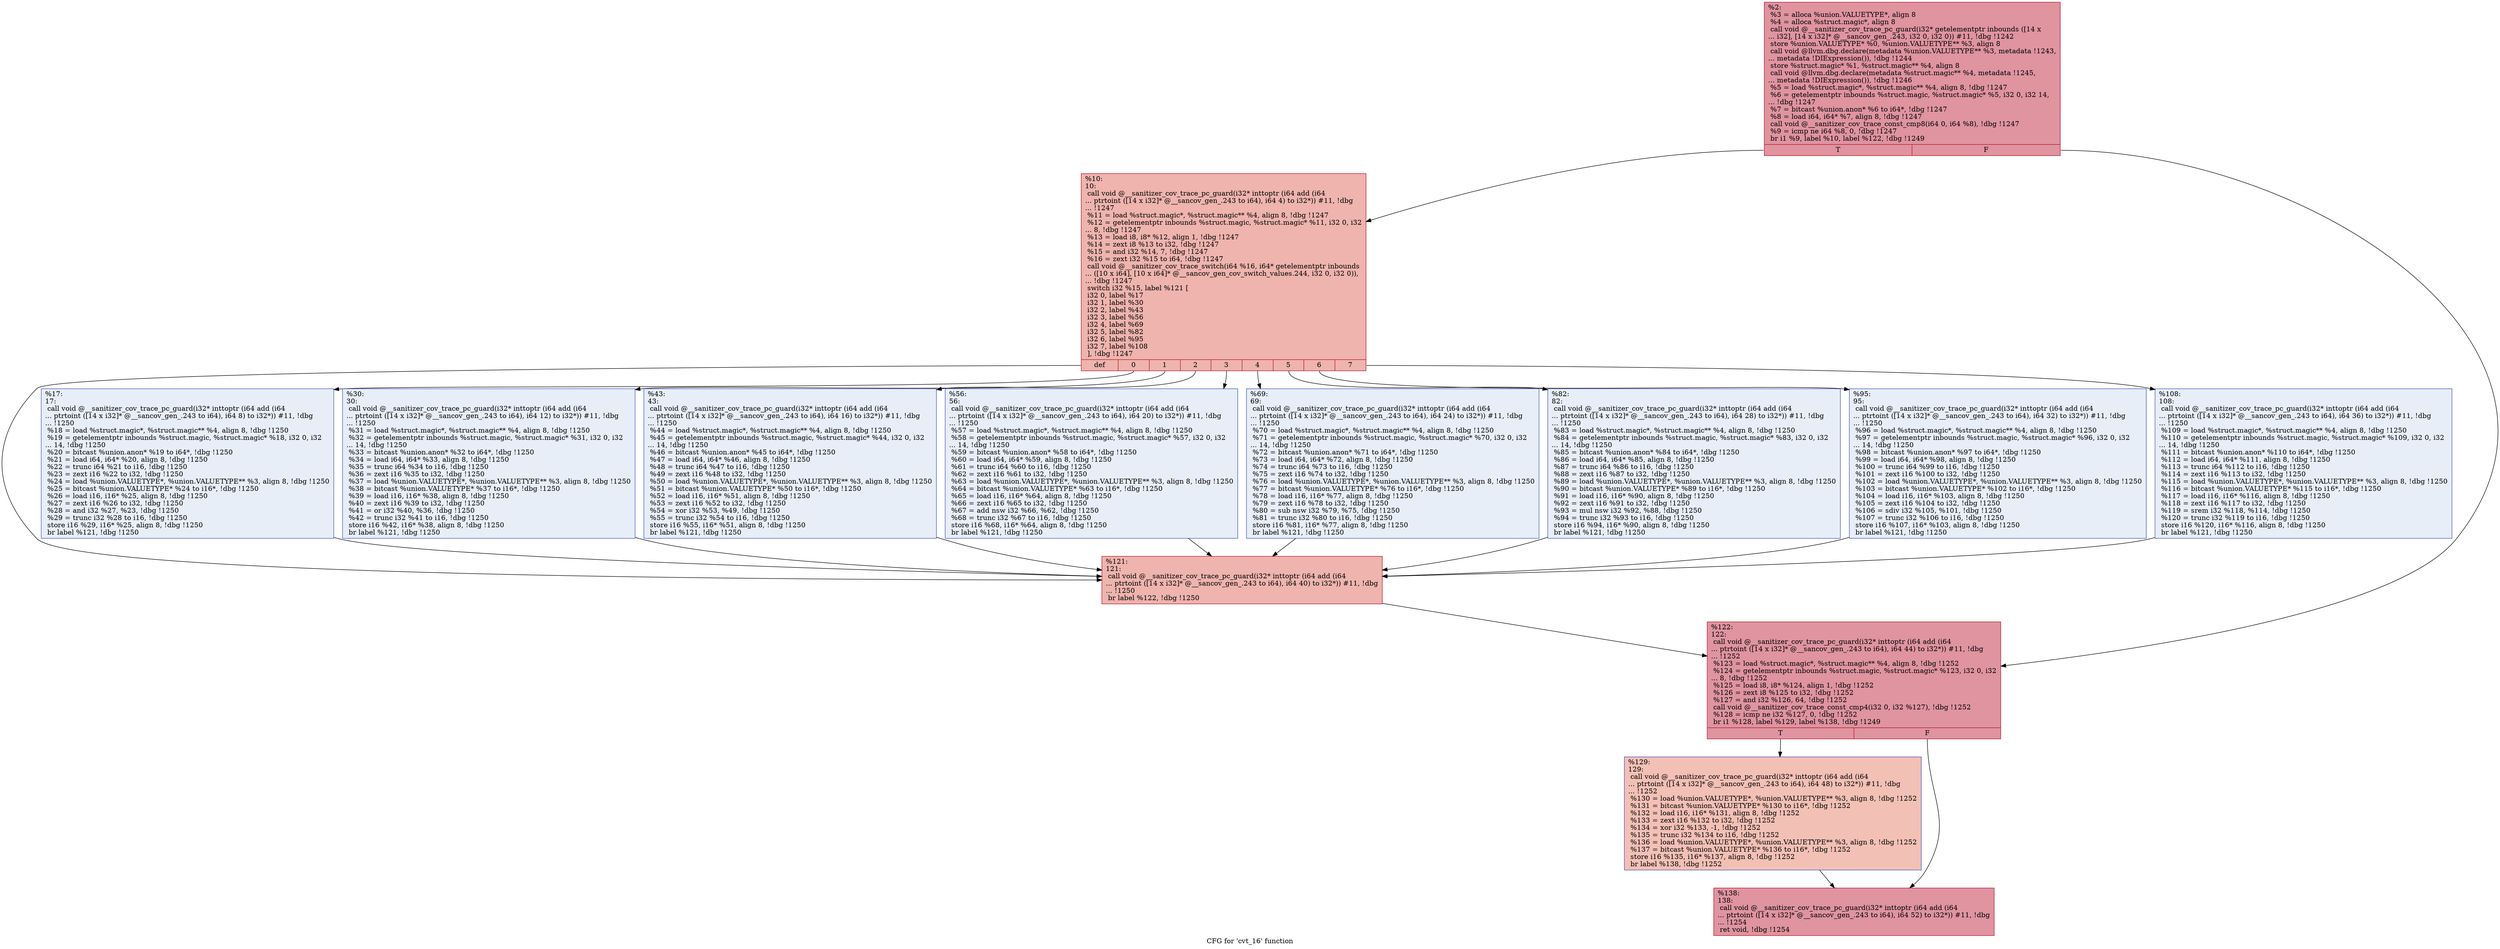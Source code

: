 digraph "CFG for 'cvt_16' function" {
	label="CFG for 'cvt_16' function";

	Node0x564cce730a90 [shape=record,color="#b70d28ff", style=filled, fillcolor="#b70d2870",label="{%2:\l  %3 = alloca %union.VALUETYPE*, align 8\l  %4 = alloca %struct.magic*, align 8\l  call void @__sanitizer_cov_trace_pc_guard(i32* getelementptr inbounds ([14 x\l... i32], [14 x i32]* @__sancov_gen_.243, i32 0, i32 0)) #11, !dbg !1242\l  store %union.VALUETYPE* %0, %union.VALUETYPE** %3, align 8\l  call void @llvm.dbg.declare(metadata %union.VALUETYPE** %3, metadata !1243,\l... metadata !DIExpression()), !dbg !1244\l  store %struct.magic* %1, %struct.magic** %4, align 8\l  call void @llvm.dbg.declare(metadata %struct.magic** %4, metadata !1245,\l... metadata !DIExpression()), !dbg !1246\l  %5 = load %struct.magic*, %struct.magic** %4, align 8, !dbg !1247\l  %6 = getelementptr inbounds %struct.magic, %struct.magic* %5, i32 0, i32 14,\l... !dbg !1247\l  %7 = bitcast %union.anon* %6 to i64*, !dbg !1247\l  %8 = load i64, i64* %7, align 8, !dbg !1247\l  call void @__sanitizer_cov_trace_const_cmp8(i64 0, i64 %8), !dbg !1247\l  %9 = icmp ne i64 %8, 0, !dbg !1247\l  br i1 %9, label %10, label %122, !dbg !1249\l|{<s0>T|<s1>F}}"];
	Node0x564cce730a90:s0 -> Node0x564cce730b40;
	Node0x564cce730a90:s1 -> Node0x564cce730e60;
	Node0x564cce730b40 [shape=record,color="#b70d28ff", style=filled, fillcolor="#d8564670",label="{%10:\l10:                                               \l  call void @__sanitizer_cov_trace_pc_guard(i32* inttoptr (i64 add (i64\l... ptrtoint ([14 x i32]* @__sancov_gen_.243 to i64), i64 4) to i32*)) #11, !dbg\l... !1247\l  %11 = load %struct.magic*, %struct.magic** %4, align 8, !dbg !1247\l  %12 = getelementptr inbounds %struct.magic, %struct.magic* %11, i32 0, i32\l... 8, !dbg !1247\l  %13 = load i8, i8* %12, align 1, !dbg !1247\l  %14 = zext i8 %13 to i32, !dbg !1247\l  %15 = and i32 %14, 7, !dbg !1247\l  %16 = zext i32 %15 to i64, !dbg !1247\l  call void @__sanitizer_cov_trace_switch(i64 %16, i64* getelementptr inbounds\l... ([10 x i64], [10 x i64]* @__sancov_gen_cov_switch_values.244, i32 0, i32 0)),\l... !dbg !1247\l  switch i32 %15, label %121 [\l    i32 0, label %17\l    i32 1, label %30\l    i32 2, label %43\l    i32 3, label %56\l    i32 4, label %69\l    i32 5, label %82\l    i32 6, label %95\l    i32 7, label %108\l  ], !dbg !1247\l|{<s0>def|<s1>0|<s2>1|<s3>2|<s4>3|<s5>4|<s6>5|<s7>6|<s8>7}}"];
	Node0x564cce730b40:s0 -> Node0x564cce730e10;
	Node0x564cce730b40:s1 -> Node0x564cce730b90;
	Node0x564cce730b40:s2 -> Node0x564cce730be0;
	Node0x564cce730b40:s3 -> Node0x564cce730c30;
	Node0x564cce730b40:s4 -> Node0x564cce730c80;
	Node0x564cce730b40:s5 -> Node0x564cce730cd0;
	Node0x564cce730b40:s6 -> Node0x564cce730d20;
	Node0x564cce730b40:s7 -> Node0x564cce730d70;
	Node0x564cce730b40:s8 -> Node0x564cce730dc0;
	Node0x564cce730b90 [shape=record,color="#3d50c3ff", style=filled, fillcolor="#cbd8ee70",label="{%17:\l17:                                               \l  call void @__sanitizer_cov_trace_pc_guard(i32* inttoptr (i64 add (i64\l... ptrtoint ([14 x i32]* @__sancov_gen_.243 to i64), i64 8) to i32*)) #11, !dbg\l... !1250\l  %18 = load %struct.magic*, %struct.magic** %4, align 8, !dbg !1250\l  %19 = getelementptr inbounds %struct.magic, %struct.magic* %18, i32 0, i32\l... 14, !dbg !1250\l  %20 = bitcast %union.anon* %19 to i64*, !dbg !1250\l  %21 = load i64, i64* %20, align 8, !dbg !1250\l  %22 = trunc i64 %21 to i16, !dbg !1250\l  %23 = zext i16 %22 to i32, !dbg !1250\l  %24 = load %union.VALUETYPE*, %union.VALUETYPE** %3, align 8, !dbg !1250\l  %25 = bitcast %union.VALUETYPE* %24 to i16*, !dbg !1250\l  %26 = load i16, i16* %25, align 8, !dbg !1250\l  %27 = zext i16 %26 to i32, !dbg !1250\l  %28 = and i32 %27, %23, !dbg !1250\l  %29 = trunc i32 %28 to i16, !dbg !1250\l  store i16 %29, i16* %25, align 8, !dbg !1250\l  br label %121, !dbg !1250\l}"];
	Node0x564cce730b90 -> Node0x564cce730e10;
	Node0x564cce730be0 [shape=record,color="#3d50c3ff", style=filled, fillcolor="#cbd8ee70",label="{%30:\l30:                                               \l  call void @__sanitizer_cov_trace_pc_guard(i32* inttoptr (i64 add (i64\l... ptrtoint ([14 x i32]* @__sancov_gen_.243 to i64), i64 12) to i32*)) #11, !dbg\l... !1250\l  %31 = load %struct.magic*, %struct.magic** %4, align 8, !dbg !1250\l  %32 = getelementptr inbounds %struct.magic, %struct.magic* %31, i32 0, i32\l... 14, !dbg !1250\l  %33 = bitcast %union.anon* %32 to i64*, !dbg !1250\l  %34 = load i64, i64* %33, align 8, !dbg !1250\l  %35 = trunc i64 %34 to i16, !dbg !1250\l  %36 = zext i16 %35 to i32, !dbg !1250\l  %37 = load %union.VALUETYPE*, %union.VALUETYPE** %3, align 8, !dbg !1250\l  %38 = bitcast %union.VALUETYPE* %37 to i16*, !dbg !1250\l  %39 = load i16, i16* %38, align 8, !dbg !1250\l  %40 = zext i16 %39 to i32, !dbg !1250\l  %41 = or i32 %40, %36, !dbg !1250\l  %42 = trunc i32 %41 to i16, !dbg !1250\l  store i16 %42, i16* %38, align 8, !dbg !1250\l  br label %121, !dbg !1250\l}"];
	Node0x564cce730be0 -> Node0x564cce730e10;
	Node0x564cce730c30 [shape=record,color="#3d50c3ff", style=filled, fillcolor="#cbd8ee70",label="{%43:\l43:                                               \l  call void @__sanitizer_cov_trace_pc_guard(i32* inttoptr (i64 add (i64\l... ptrtoint ([14 x i32]* @__sancov_gen_.243 to i64), i64 16) to i32*)) #11, !dbg\l... !1250\l  %44 = load %struct.magic*, %struct.magic** %4, align 8, !dbg !1250\l  %45 = getelementptr inbounds %struct.magic, %struct.magic* %44, i32 0, i32\l... 14, !dbg !1250\l  %46 = bitcast %union.anon* %45 to i64*, !dbg !1250\l  %47 = load i64, i64* %46, align 8, !dbg !1250\l  %48 = trunc i64 %47 to i16, !dbg !1250\l  %49 = zext i16 %48 to i32, !dbg !1250\l  %50 = load %union.VALUETYPE*, %union.VALUETYPE** %3, align 8, !dbg !1250\l  %51 = bitcast %union.VALUETYPE* %50 to i16*, !dbg !1250\l  %52 = load i16, i16* %51, align 8, !dbg !1250\l  %53 = zext i16 %52 to i32, !dbg !1250\l  %54 = xor i32 %53, %49, !dbg !1250\l  %55 = trunc i32 %54 to i16, !dbg !1250\l  store i16 %55, i16* %51, align 8, !dbg !1250\l  br label %121, !dbg !1250\l}"];
	Node0x564cce730c30 -> Node0x564cce730e10;
	Node0x564cce730c80 [shape=record,color="#3d50c3ff", style=filled, fillcolor="#cbd8ee70",label="{%56:\l56:                                               \l  call void @__sanitizer_cov_trace_pc_guard(i32* inttoptr (i64 add (i64\l... ptrtoint ([14 x i32]* @__sancov_gen_.243 to i64), i64 20) to i32*)) #11, !dbg\l... !1250\l  %57 = load %struct.magic*, %struct.magic** %4, align 8, !dbg !1250\l  %58 = getelementptr inbounds %struct.magic, %struct.magic* %57, i32 0, i32\l... 14, !dbg !1250\l  %59 = bitcast %union.anon* %58 to i64*, !dbg !1250\l  %60 = load i64, i64* %59, align 8, !dbg !1250\l  %61 = trunc i64 %60 to i16, !dbg !1250\l  %62 = zext i16 %61 to i32, !dbg !1250\l  %63 = load %union.VALUETYPE*, %union.VALUETYPE** %3, align 8, !dbg !1250\l  %64 = bitcast %union.VALUETYPE* %63 to i16*, !dbg !1250\l  %65 = load i16, i16* %64, align 8, !dbg !1250\l  %66 = zext i16 %65 to i32, !dbg !1250\l  %67 = add nsw i32 %66, %62, !dbg !1250\l  %68 = trunc i32 %67 to i16, !dbg !1250\l  store i16 %68, i16* %64, align 8, !dbg !1250\l  br label %121, !dbg !1250\l}"];
	Node0x564cce730c80 -> Node0x564cce730e10;
	Node0x564cce730cd0 [shape=record,color="#3d50c3ff", style=filled, fillcolor="#cbd8ee70",label="{%69:\l69:                                               \l  call void @__sanitizer_cov_trace_pc_guard(i32* inttoptr (i64 add (i64\l... ptrtoint ([14 x i32]* @__sancov_gen_.243 to i64), i64 24) to i32*)) #11, !dbg\l... !1250\l  %70 = load %struct.magic*, %struct.magic** %4, align 8, !dbg !1250\l  %71 = getelementptr inbounds %struct.magic, %struct.magic* %70, i32 0, i32\l... 14, !dbg !1250\l  %72 = bitcast %union.anon* %71 to i64*, !dbg !1250\l  %73 = load i64, i64* %72, align 8, !dbg !1250\l  %74 = trunc i64 %73 to i16, !dbg !1250\l  %75 = zext i16 %74 to i32, !dbg !1250\l  %76 = load %union.VALUETYPE*, %union.VALUETYPE** %3, align 8, !dbg !1250\l  %77 = bitcast %union.VALUETYPE* %76 to i16*, !dbg !1250\l  %78 = load i16, i16* %77, align 8, !dbg !1250\l  %79 = zext i16 %78 to i32, !dbg !1250\l  %80 = sub nsw i32 %79, %75, !dbg !1250\l  %81 = trunc i32 %80 to i16, !dbg !1250\l  store i16 %81, i16* %77, align 8, !dbg !1250\l  br label %121, !dbg !1250\l}"];
	Node0x564cce730cd0 -> Node0x564cce730e10;
	Node0x564cce730d20 [shape=record,color="#3d50c3ff", style=filled, fillcolor="#cbd8ee70",label="{%82:\l82:                                               \l  call void @__sanitizer_cov_trace_pc_guard(i32* inttoptr (i64 add (i64\l... ptrtoint ([14 x i32]* @__sancov_gen_.243 to i64), i64 28) to i32*)) #11, !dbg\l... !1250\l  %83 = load %struct.magic*, %struct.magic** %4, align 8, !dbg !1250\l  %84 = getelementptr inbounds %struct.magic, %struct.magic* %83, i32 0, i32\l... 14, !dbg !1250\l  %85 = bitcast %union.anon* %84 to i64*, !dbg !1250\l  %86 = load i64, i64* %85, align 8, !dbg !1250\l  %87 = trunc i64 %86 to i16, !dbg !1250\l  %88 = zext i16 %87 to i32, !dbg !1250\l  %89 = load %union.VALUETYPE*, %union.VALUETYPE** %3, align 8, !dbg !1250\l  %90 = bitcast %union.VALUETYPE* %89 to i16*, !dbg !1250\l  %91 = load i16, i16* %90, align 8, !dbg !1250\l  %92 = zext i16 %91 to i32, !dbg !1250\l  %93 = mul nsw i32 %92, %88, !dbg !1250\l  %94 = trunc i32 %93 to i16, !dbg !1250\l  store i16 %94, i16* %90, align 8, !dbg !1250\l  br label %121, !dbg !1250\l}"];
	Node0x564cce730d20 -> Node0x564cce730e10;
	Node0x564cce730d70 [shape=record,color="#3d50c3ff", style=filled, fillcolor="#cbd8ee70",label="{%95:\l95:                                               \l  call void @__sanitizer_cov_trace_pc_guard(i32* inttoptr (i64 add (i64\l... ptrtoint ([14 x i32]* @__sancov_gen_.243 to i64), i64 32) to i32*)) #11, !dbg\l... !1250\l  %96 = load %struct.magic*, %struct.magic** %4, align 8, !dbg !1250\l  %97 = getelementptr inbounds %struct.magic, %struct.magic* %96, i32 0, i32\l... 14, !dbg !1250\l  %98 = bitcast %union.anon* %97 to i64*, !dbg !1250\l  %99 = load i64, i64* %98, align 8, !dbg !1250\l  %100 = trunc i64 %99 to i16, !dbg !1250\l  %101 = zext i16 %100 to i32, !dbg !1250\l  %102 = load %union.VALUETYPE*, %union.VALUETYPE** %3, align 8, !dbg !1250\l  %103 = bitcast %union.VALUETYPE* %102 to i16*, !dbg !1250\l  %104 = load i16, i16* %103, align 8, !dbg !1250\l  %105 = zext i16 %104 to i32, !dbg !1250\l  %106 = sdiv i32 %105, %101, !dbg !1250\l  %107 = trunc i32 %106 to i16, !dbg !1250\l  store i16 %107, i16* %103, align 8, !dbg !1250\l  br label %121, !dbg !1250\l}"];
	Node0x564cce730d70 -> Node0x564cce730e10;
	Node0x564cce730dc0 [shape=record,color="#3d50c3ff", style=filled, fillcolor="#cbd8ee70",label="{%108:\l108:                                              \l  call void @__sanitizer_cov_trace_pc_guard(i32* inttoptr (i64 add (i64\l... ptrtoint ([14 x i32]* @__sancov_gen_.243 to i64), i64 36) to i32*)) #11, !dbg\l... !1250\l  %109 = load %struct.magic*, %struct.magic** %4, align 8, !dbg !1250\l  %110 = getelementptr inbounds %struct.magic, %struct.magic* %109, i32 0, i32\l... 14, !dbg !1250\l  %111 = bitcast %union.anon* %110 to i64*, !dbg !1250\l  %112 = load i64, i64* %111, align 8, !dbg !1250\l  %113 = trunc i64 %112 to i16, !dbg !1250\l  %114 = zext i16 %113 to i32, !dbg !1250\l  %115 = load %union.VALUETYPE*, %union.VALUETYPE** %3, align 8, !dbg !1250\l  %116 = bitcast %union.VALUETYPE* %115 to i16*, !dbg !1250\l  %117 = load i16, i16* %116, align 8, !dbg !1250\l  %118 = zext i16 %117 to i32, !dbg !1250\l  %119 = srem i32 %118, %114, !dbg !1250\l  %120 = trunc i32 %119 to i16, !dbg !1250\l  store i16 %120, i16* %116, align 8, !dbg !1250\l  br label %121, !dbg !1250\l}"];
	Node0x564cce730dc0 -> Node0x564cce730e10;
	Node0x564cce730e10 [shape=record,color="#b70d28ff", style=filled, fillcolor="#d8564670",label="{%121:\l121:                                              \l  call void @__sanitizer_cov_trace_pc_guard(i32* inttoptr (i64 add (i64\l... ptrtoint ([14 x i32]* @__sancov_gen_.243 to i64), i64 40) to i32*)) #11, !dbg\l... !1250\l  br label %122, !dbg !1250\l}"];
	Node0x564cce730e10 -> Node0x564cce730e60;
	Node0x564cce730e60 [shape=record,color="#b70d28ff", style=filled, fillcolor="#b70d2870",label="{%122:\l122:                                              \l  call void @__sanitizer_cov_trace_pc_guard(i32* inttoptr (i64 add (i64\l... ptrtoint ([14 x i32]* @__sancov_gen_.243 to i64), i64 44) to i32*)) #11, !dbg\l... !1252\l  %123 = load %struct.magic*, %struct.magic** %4, align 8, !dbg !1252\l  %124 = getelementptr inbounds %struct.magic, %struct.magic* %123, i32 0, i32\l... 8, !dbg !1252\l  %125 = load i8, i8* %124, align 1, !dbg !1252\l  %126 = zext i8 %125 to i32, !dbg !1252\l  %127 = and i32 %126, 64, !dbg !1252\l  call void @__sanitizer_cov_trace_const_cmp4(i32 0, i32 %127), !dbg !1252\l  %128 = icmp ne i32 %127, 0, !dbg !1252\l  br i1 %128, label %129, label %138, !dbg !1249\l|{<s0>T|<s1>F}}"];
	Node0x564cce730e60:s0 -> Node0x564cce730eb0;
	Node0x564cce730e60:s1 -> Node0x564cce730f00;
	Node0x564cce730eb0 [shape=record,color="#3d50c3ff", style=filled, fillcolor="#e5705870",label="{%129:\l129:                                              \l  call void @__sanitizer_cov_trace_pc_guard(i32* inttoptr (i64 add (i64\l... ptrtoint ([14 x i32]* @__sancov_gen_.243 to i64), i64 48) to i32*)) #11, !dbg\l... !1252\l  %130 = load %union.VALUETYPE*, %union.VALUETYPE** %3, align 8, !dbg !1252\l  %131 = bitcast %union.VALUETYPE* %130 to i16*, !dbg !1252\l  %132 = load i16, i16* %131, align 8, !dbg !1252\l  %133 = zext i16 %132 to i32, !dbg !1252\l  %134 = xor i32 %133, -1, !dbg !1252\l  %135 = trunc i32 %134 to i16, !dbg !1252\l  %136 = load %union.VALUETYPE*, %union.VALUETYPE** %3, align 8, !dbg !1252\l  %137 = bitcast %union.VALUETYPE* %136 to i16*, !dbg !1252\l  store i16 %135, i16* %137, align 8, !dbg !1252\l  br label %138, !dbg !1252\l}"];
	Node0x564cce730eb0 -> Node0x564cce730f00;
	Node0x564cce730f00 [shape=record,color="#b70d28ff", style=filled, fillcolor="#b70d2870",label="{%138:\l138:                                              \l  call void @__sanitizer_cov_trace_pc_guard(i32* inttoptr (i64 add (i64\l... ptrtoint ([14 x i32]* @__sancov_gen_.243 to i64), i64 52) to i32*)) #11, !dbg\l... !1254\l  ret void, !dbg !1254\l}"];
}
